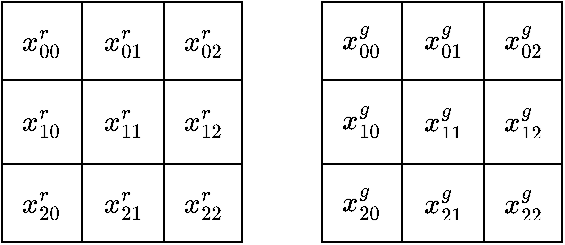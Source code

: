 <mxfile version="20.0.1" type="github">
  <diagram id="QmTQEaj53jU5Is_gMAJs" name="Page-1">
    <mxGraphModel dx="769" dy="399" grid="1" gridSize="10" guides="1" tooltips="1" connect="1" arrows="1" fold="1" page="1" pageScale="1" pageWidth="827" pageHeight="1169" math="1" shadow="0">
      <root>
        <mxCell id="0" />
        <mxCell id="1" parent="0" />
        <mxCell id="PnxdUkQCsg3m8Rtuf5cB-2" value="" style="shape=table;startSize=0;container=1;collapsible=0;childLayout=tableLayout;" vertex="1" parent="1">
          <mxGeometry x="40" y="40" width="120" height="120" as="geometry" />
        </mxCell>
        <mxCell id="PnxdUkQCsg3m8Rtuf5cB-3" value="" style="shape=tableRow;horizontal=0;startSize=0;swimlaneHead=0;swimlaneBody=0;top=0;left=0;bottom=0;right=0;collapsible=0;dropTarget=0;fillColor=none;points=[[0,0.5],[1,0.5]];portConstraint=eastwest;" vertex="1" parent="PnxdUkQCsg3m8Rtuf5cB-2">
          <mxGeometry width="120" height="39" as="geometry" />
        </mxCell>
        <mxCell id="PnxdUkQCsg3m8Rtuf5cB-4" value="`x_00^r`" style="shape=partialRectangle;html=1;whiteSpace=wrap;connectable=0;overflow=hidden;fillColor=none;top=0;left=0;bottom=0;right=0;pointerEvents=1;" vertex="1" parent="PnxdUkQCsg3m8Rtuf5cB-3">
          <mxGeometry width="40" height="39" as="geometry">
            <mxRectangle width="40" height="39" as="alternateBounds" />
          </mxGeometry>
        </mxCell>
        <mxCell id="PnxdUkQCsg3m8Rtuf5cB-5" value="&lt;span style=&quot;&quot;&gt;`x_01^r`&lt;/span&gt;" style="shape=partialRectangle;html=1;whiteSpace=wrap;connectable=0;overflow=hidden;fillColor=none;top=0;left=0;bottom=0;right=0;pointerEvents=1;" vertex="1" parent="PnxdUkQCsg3m8Rtuf5cB-3">
          <mxGeometry x="40" width="41" height="39" as="geometry">
            <mxRectangle width="41" height="39" as="alternateBounds" />
          </mxGeometry>
        </mxCell>
        <mxCell id="PnxdUkQCsg3m8Rtuf5cB-6" value="&lt;span style=&quot;&quot;&gt;`x_02^r`&lt;/span&gt;" style="shape=partialRectangle;html=1;whiteSpace=wrap;connectable=0;overflow=hidden;fillColor=none;top=0;left=0;bottom=0;right=0;pointerEvents=1;" vertex="1" parent="PnxdUkQCsg3m8Rtuf5cB-3">
          <mxGeometry x="81" width="39" height="39" as="geometry">
            <mxRectangle width="39" height="39" as="alternateBounds" />
          </mxGeometry>
        </mxCell>
        <mxCell id="PnxdUkQCsg3m8Rtuf5cB-7" value="" style="shape=tableRow;horizontal=0;startSize=0;swimlaneHead=0;swimlaneBody=0;top=0;left=0;bottom=0;right=0;collapsible=0;dropTarget=0;fillColor=none;points=[[0,0.5],[1,0.5]];portConstraint=eastwest;" vertex="1" parent="PnxdUkQCsg3m8Rtuf5cB-2">
          <mxGeometry y="39" width="120" height="42" as="geometry" />
        </mxCell>
        <mxCell id="PnxdUkQCsg3m8Rtuf5cB-8" value="&lt;span style=&quot;&quot;&gt;`x_10^r`&lt;/span&gt;" style="shape=partialRectangle;html=1;whiteSpace=wrap;connectable=0;overflow=hidden;fillColor=none;top=0;left=0;bottom=0;right=0;pointerEvents=1;" vertex="1" parent="PnxdUkQCsg3m8Rtuf5cB-7">
          <mxGeometry width="40" height="42" as="geometry">
            <mxRectangle width="40" height="42" as="alternateBounds" />
          </mxGeometry>
        </mxCell>
        <mxCell id="PnxdUkQCsg3m8Rtuf5cB-9" value="&lt;span style=&quot;&quot;&gt;`x_11^r`&lt;/span&gt;" style="shape=partialRectangle;html=1;whiteSpace=wrap;connectable=0;overflow=hidden;fillColor=none;top=0;left=0;bottom=0;right=0;pointerEvents=1;" vertex="1" parent="PnxdUkQCsg3m8Rtuf5cB-7">
          <mxGeometry x="40" width="41" height="42" as="geometry">
            <mxRectangle width="41" height="42" as="alternateBounds" />
          </mxGeometry>
        </mxCell>
        <mxCell id="PnxdUkQCsg3m8Rtuf5cB-10" value="&lt;span style=&quot;&quot;&gt;`x_12^r`&lt;/span&gt;" style="shape=partialRectangle;html=1;whiteSpace=wrap;connectable=0;overflow=hidden;fillColor=none;top=0;left=0;bottom=0;right=0;pointerEvents=1;" vertex="1" parent="PnxdUkQCsg3m8Rtuf5cB-7">
          <mxGeometry x="81" width="39" height="42" as="geometry">
            <mxRectangle width="39" height="42" as="alternateBounds" />
          </mxGeometry>
        </mxCell>
        <mxCell id="PnxdUkQCsg3m8Rtuf5cB-11" value="" style="shape=tableRow;horizontal=0;startSize=0;swimlaneHead=0;swimlaneBody=0;top=0;left=0;bottom=0;right=0;collapsible=0;dropTarget=0;fillColor=none;points=[[0,0.5],[1,0.5]];portConstraint=eastwest;" vertex="1" parent="PnxdUkQCsg3m8Rtuf5cB-2">
          <mxGeometry y="81" width="120" height="39" as="geometry" />
        </mxCell>
        <mxCell id="PnxdUkQCsg3m8Rtuf5cB-12" value="&lt;span style=&quot;&quot;&gt;`x_20^r`&lt;/span&gt;" style="shape=partialRectangle;html=1;whiteSpace=wrap;connectable=0;overflow=hidden;fillColor=none;top=0;left=0;bottom=0;right=0;pointerEvents=1;" vertex="1" parent="PnxdUkQCsg3m8Rtuf5cB-11">
          <mxGeometry width="40" height="39" as="geometry">
            <mxRectangle width="40" height="39" as="alternateBounds" />
          </mxGeometry>
        </mxCell>
        <mxCell id="PnxdUkQCsg3m8Rtuf5cB-13" value="&lt;span style=&quot;&quot;&gt;`x_21^r`&lt;/span&gt;" style="shape=partialRectangle;html=1;whiteSpace=wrap;connectable=0;overflow=hidden;fillColor=none;top=0;left=0;bottom=0;right=0;pointerEvents=1;" vertex="1" parent="PnxdUkQCsg3m8Rtuf5cB-11">
          <mxGeometry x="40" width="41" height="39" as="geometry">
            <mxRectangle width="41" height="39" as="alternateBounds" />
          </mxGeometry>
        </mxCell>
        <mxCell id="PnxdUkQCsg3m8Rtuf5cB-14" value="&lt;span style=&quot;&quot;&gt;`x_22^r`&lt;/span&gt;" style="shape=partialRectangle;html=1;whiteSpace=wrap;connectable=0;overflow=hidden;fillColor=none;top=0;left=0;bottom=0;right=0;pointerEvents=1;" vertex="1" parent="PnxdUkQCsg3m8Rtuf5cB-11">
          <mxGeometry x="81" width="39" height="39" as="geometry">
            <mxRectangle width="39" height="39" as="alternateBounds" />
          </mxGeometry>
        </mxCell>
        <mxCell id="PnxdUkQCsg3m8Rtuf5cB-16" value="" style="shape=table;startSize=0;container=1;collapsible=0;childLayout=tableLayout;" vertex="1" parent="1">
          <mxGeometry x="200" y="40" width="120" height="120" as="geometry" />
        </mxCell>
        <mxCell id="PnxdUkQCsg3m8Rtuf5cB-17" value="" style="shape=tableRow;horizontal=0;startSize=0;swimlaneHead=0;swimlaneBody=0;top=0;left=0;bottom=0;right=0;collapsible=0;dropTarget=0;fillColor=none;points=[[0,0.5],[1,0.5]];portConstraint=eastwest;" vertex="1" parent="PnxdUkQCsg3m8Rtuf5cB-16">
          <mxGeometry width="120" height="39" as="geometry" />
        </mxCell>
        <mxCell id="PnxdUkQCsg3m8Rtuf5cB-18" value="`x_00^g`" style="shape=partialRectangle;html=1;whiteSpace=wrap;connectable=0;overflow=hidden;fillColor=none;top=0;left=0;bottom=0;right=0;pointerEvents=1;" vertex="1" parent="PnxdUkQCsg3m8Rtuf5cB-17">
          <mxGeometry width="40" height="39" as="geometry">
            <mxRectangle width="40" height="39" as="alternateBounds" />
          </mxGeometry>
        </mxCell>
        <mxCell id="PnxdUkQCsg3m8Rtuf5cB-19" value="&lt;span style=&quot;&quot;&gt;`x_01^g`&lt;/span&gt;" style="shape=partialRectangle;html=1;whiteSpace=wrap;connectable=0;overflow=hidden;fillColor=none;top=0;left=0;bottom=0;right=0;pointerEvents=1;" vertex="1" parent="PnxdUkQCsg3m8Rtuf5cB-17">
          <mxGeometry x="40" width="41" height="39" as="geometry">
            <mxRectangle width="41" height="39" as="alternateBounds" />
          </mxGeometry>
        </mxCell>
        <mxCell id="PnxdUkQCsg3m8Rtuf5cB-20" value="&lt;span style=&quot;&quot;&gt;`x_02^g`&lt;/span&gt;" style="shape=partialRectangle;html=1;whiteSpace=wrap;connectable=0;overflow=hidden;fillColor=none;top=0;left=0;bottom=0;right=0;pointerEvents=1;" vertex="1" parent="PnxdUkQCsg3m8Rtuf5cB-17">
          <mxGeometry x="81" width="39" height="39" as="geometry">
            <mxRectangle width="39" height="39" as="alternateBounds" />
          </mxGeometry>
        </mxCell>
        <mxCell id="PnxdUkQCsg3m8Rtuf5cB-21" value="" style="shape=tableRow;horizontal=0;startSize=0;swimlaneHead=0;swimlaneBody=0;top=0;left=0;bottom=0;right=0;collapsible=0;dropTarget=0;fillColor=none;points=[[0,0.5],[1,0.5]];portConstraint=eastwest;" vertex="1" parent="PnxdUkQCsg3m8Rtuf5cB-16">
          <mxGeometry y="39" width="120" height="42" as="geometry" />
        </mxCell>
        <mxCell id="PnxdUkQCsg3m8Rtuf5cB-22" value="&lt;span style=&quot;&quot;&gt;`x_10^g`&lt;/span&gt;" style="shape=partialRectangle;html=1;whiteSpace=wrap;connectable=0;overflow=hidden;fillColor=none;top=0;left=0;bottom=0;right=0;pointerEvents=1;" vertex="1" parent="PnxdUkQCsg3m8Rtuf5cB-21">
          <mxGeometry width="40" height="42" as="geometry">
            <mxRectangle width="40" height="42" as="alternateBounds" />
          </mxGeometry>
        </mxCell>
        <mxCell id="PnxdUkQCsg3m8Rtuf5cB-23" value="&lt;span style=&quot;&quot;&gt;`x_11^g`&lt;/span&gt;" style="shape=partialRectangle;html=1;whiteSpace=wrap;connectable=0;overflow=hidden;fillColor=none;top=0;left=0;bottom=0;right=0;pointerEvents=1;" vertex="1" parent="PnxdUkQCsg3m8Rtuf5cB-21">
          <mxGeometry x="40" width="41" height="42" as="geometry">
            <mxRectangle width="41" height="42" as="alternateBounds" />
          </mxGeometry>
        </mxCell>
        <mxCell id="PnxdUkQCsg3m8Rtuf5cB-24" value="&lt;span style=&quot;&quot;&gt;`x_12^g`&lt;/span&gt;" style="shape=partialRectangle;html=1;whiteSpace=wrap;connectable=0;overflow=hidden;fillColor=none;top=0;left=0;bottom=0;right=0;pointerEvents=1;" vertex="1" parent="PnxdUkQCsg3m8Rtuf5cB-21">
          <mxGeometry x="81" width="39" height="42" as="geometry">
            <mxRectangle width="39" height="42" as="alternateBounds" />
          </mxGeometry>
        </mxCell>
        <mxCell id="PnxdUkQCsg3m8Rtuf5cB-25" value="" style="shape=tableRow;horizontal=0;startSize=0;swimlaneHead=0;swimlaneBody=0;top=0;left=0;bottom=0;right=0;collapsible=0;dropTarget=0;fillColor=none;points=[[0,0.5],[1,0.5]];portConstraint=eastwest;" vertex="1" parent="PnxdUkQCsg3m8Rtuf5cB-16">
          <mxGeometry y="81" width="120" height="39" as="geometry" />
        </mxCell>
        <mxCell id="PnxdUkQCsg3m8Rtuf5cB-26" value="&lt;span style=&quot;&quot;&gt;`x_20^g`&lt;/span&gt;" style="shape=partialRectangle;html=1;whiteSpace=wrap;connectable=0;overflow=hidden;fillColor=none;top=0;left=0;bottom=0;right=0;pointerEvents=1;" vertex="1" parent="PnxdUkQCsg3m8Rtuf5cB-25">
          <mxGeometry width="40" height="39" as="geometry">
            <mxRectangle width="40" height="39" as="alternateBounds" />
          </mxGeometry>
        </mxCell>
        <mxCell id="PnxdUkQCsg3m8Rtuf5cB-27" value="&lt;span style=&quot;&quot;&gt;`x_21^g`&lt;/span&gt;" style="shape=partialRectangle;html=1;whiteSpace=wrap;connectable=0;overflow=hidden;fillColor=none;top=0;left=0;bottom=0;right=0;pointerEvents=1;" vertex="1" parent="PnxdUkQCsg3m8Rtuf5cB-25">
          <mxGeometry x="40" width="41" height="39" as="geometry">
            <mxRectangle width="41" height="39" as="alternateBounds" />
          </mxGeometry>
        </mxCell>
        <mxCell id="PnxdUkQCsg3m8Rtuf5cB-28" value="&lt;span style=&quot;&quot;&gt;`x_22^g`&lt;/span&gt;" style="shape=partialRectangle;html=1;whiteSpace=wrap;connectable=0;overflow=hidden;fillColor=none;top=0;left=0;bottom=0;right=0;pointerEvents=1;" vertex="1" parent="PnxdUkQCsg3m8Rtuf5cB-25">
          <mxGeometry x="81" width="39" height="39" as="geometry">
            <mxRectangle width="39" height="39" as="alternateBounds" />
          </mxGeometry>
        </mxCell>
      </root>
    </mxGraphModel>
  </diagram>
</mxfile>
